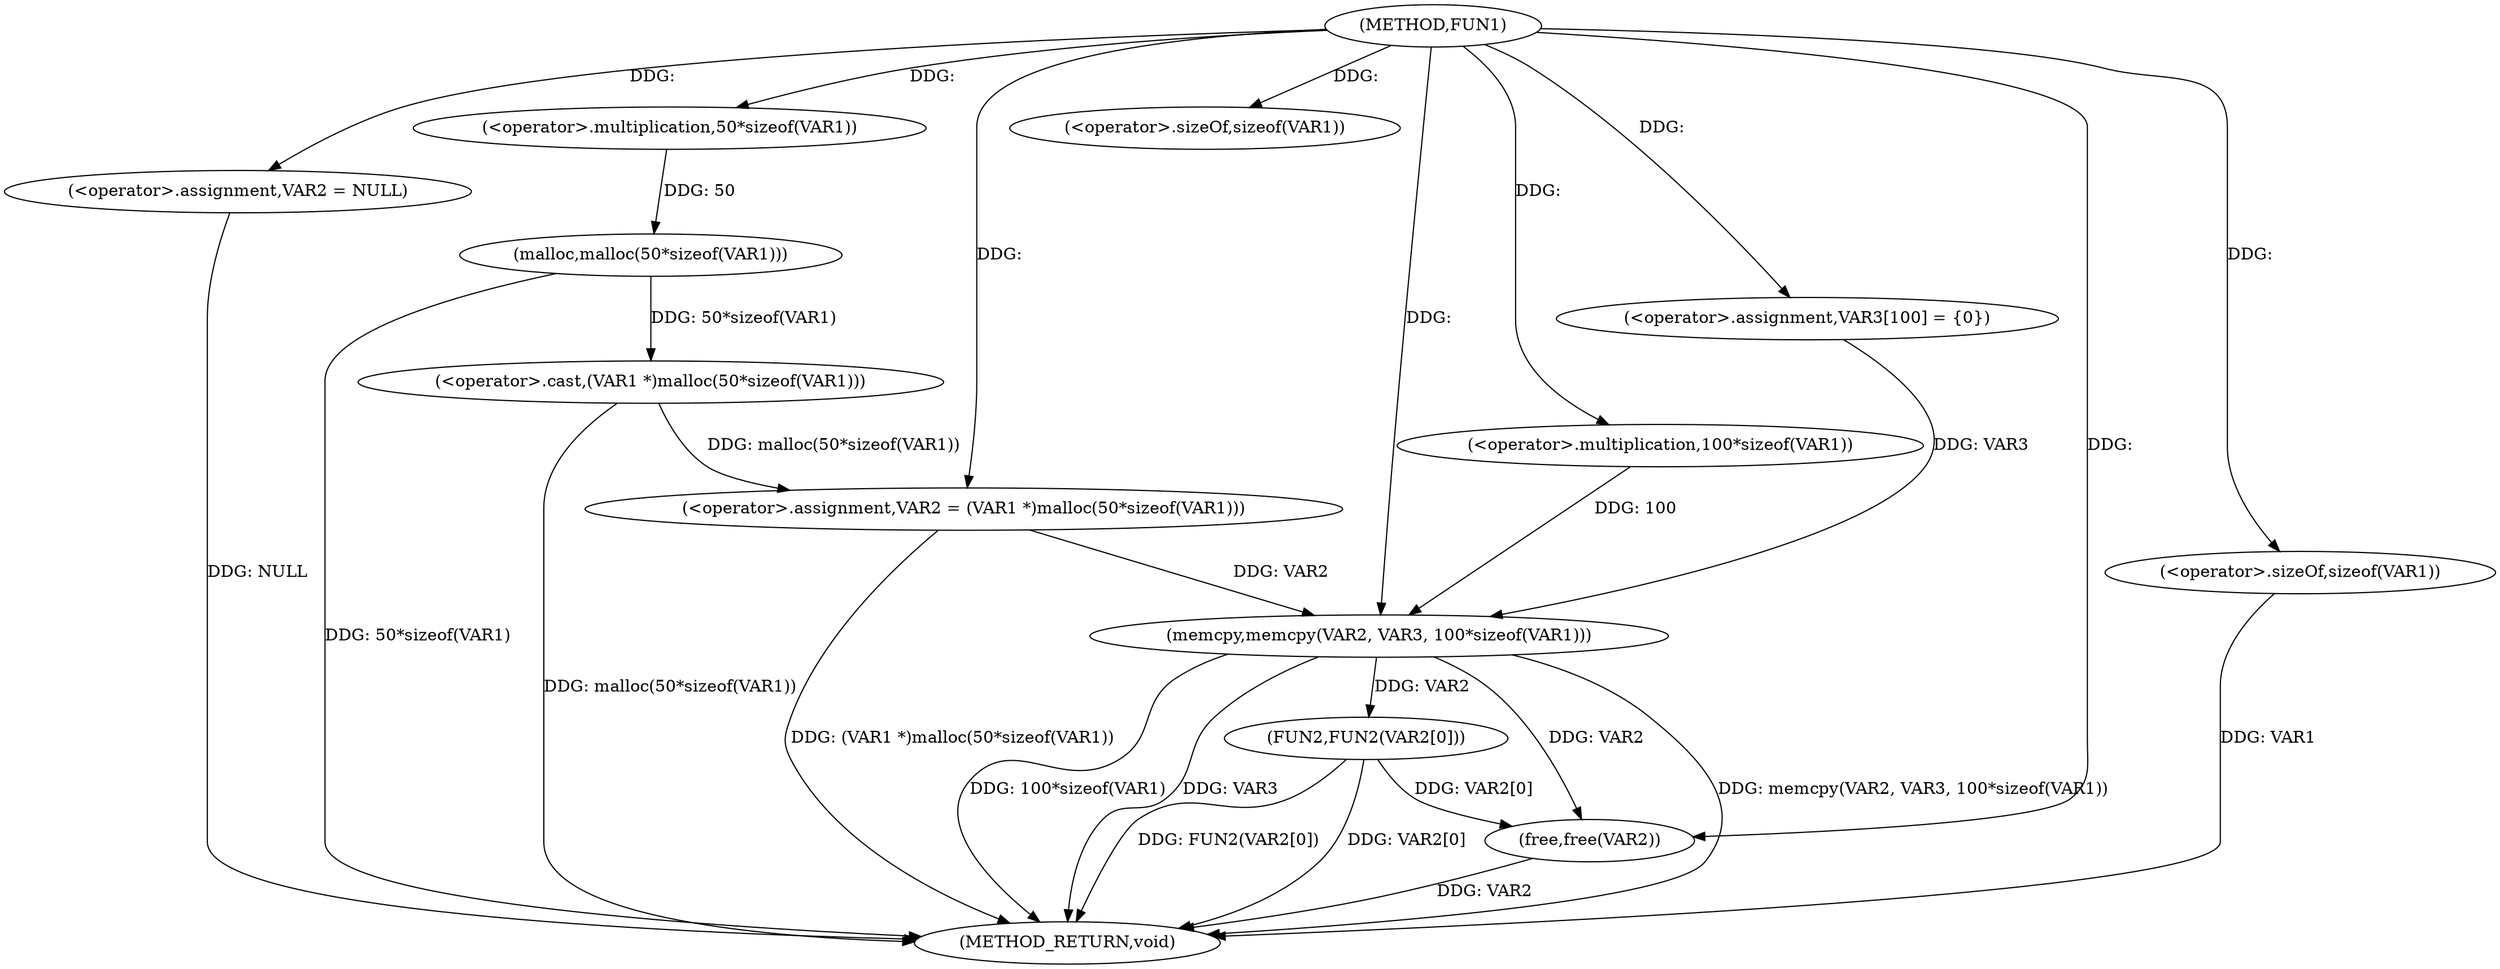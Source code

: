 digraph FUN1 {  
"1000100" [label = "(METHOD,FUN1)" ]
"1000134" [label = "(METHOD_RETURN,void)" ]
"1000103" [label = "(<operator>.assignment,VAR2 = NULL)" ]
"1000108" [label = "(<operator>.assignment,VAR2 = (VAR1 *)malloc(50*sizeof(VAR1)))" ]
"1000110" [label = "(<operator>.cast,(VAR1 *)malloc(50*sizeof(VAR1)))" ]
"1000112" [label = "(malloc,malloc(50*sizeof(VAR1)))" ]
"1000113" [label = "(<operator>.multiplication,50*sizeof(VAR1))" ]
"1000115" [label = "(<operator>.sizeOf,sizeof(VAR1))" ]
"1000119" [label = "(<operator>.assignment,VAR3[100] = {0})" ]
"1000121" [label = "(memcpy,memcpy(VAR2, VAR3, 100*sizeof(VAR1)))" ]
"1000124" [label = "(<operator>.multiplication,100*sizeof(VAR1))" ]
"1000126" [label = "(<operator>.sizeOf,sizeof(VAR1))" ]
"1000128" [label = "(FUN2,FUN2(VAR2[0]))" ]
"1000132" [label = "(free,free(VAR2))" ]
  "1000103" -> "1000134"  [ label = "DDG: NULL"] 
  "1000121" -> "1000134"  [ label = "DDG: memcpy(VAR2, VAR3, 100*sizeof(VAR1))"] 
  "1000126" -> "1000134"  [ label = "DDG: VAR1"] 
  "1000128" -> "1000134"  [ label = "DDG: FUN2(VAR2[0])"] 
  "1000121" -> "1000134"  [ label = "DDG: 100*sizeof(VAR1)"] 
  "1000121" -> "1000134"  [ label = "DDG: VAR3"] 
  "1000128" -> "1000134"  [ label = "DDG: VAR2[0]"] 
  "1000132" -> "1000134"  [ label = "DDG: VAR2"] 
  "1000110" -> "1000134"  [ label = "DDG: malloc(50*sizeof(VAR1))"] 
  "1000112" -> "1000134"  [ label = "DDG: 50*sizeof(VAR1)"] 
  "1000108" -> "1000134"  [ label = "DDG: (VAR1 *)malloc(50*sizeof(VAR1))"] 
  "1000100" -> "1000103"  [ label = "DDG: "] 
  "1000110" -> "1000108"  [ label = "DDG: malloc(50*sizeof(VAR1))"] 
  "1000100" -> "1000108"  [ label = "DDG: "] 
  "1000112" -> "1000110"  [ label = "DDG: 50*sizeof(VAR1)"] 
  "1000113" -> "1000112"  [ label = "DDG: 50"] 
  "1000100" -> "1000113"  [ label = "DDG: "] 
  "1000100" -> "1000115"  [ label = "DDG: "] 
  "1000100" -> "1000119"  [ label = "DDG: "] 
  "1000108" -> "1000121"  [ label = "DDG: VAR2"] 
  "1000100" -> "1000121"  [ label = "DDG: "] 
  "1000119" -> "1000121"  [ label = "DDG: VAR3"] 
  "1000124" -> "1000121"  [ label = "DDG: 100"] 
  "1000100" -> "1000124"  [ label = "DDG: "] 
  "1000100" -> "1000126"  [ label = "DDG: "] 
  "1000121" -> "1000128"  [ label = "DDG: VAR2"] 
  "1000128" -> "1000132"  [ label = "DDG: VAR2[0]"] 
  "1000121" -> "1000132"  [ label = "DDG: VAR2"] 
  "1000100" -> "1000132"  [ label = "DDG: "] 
}
